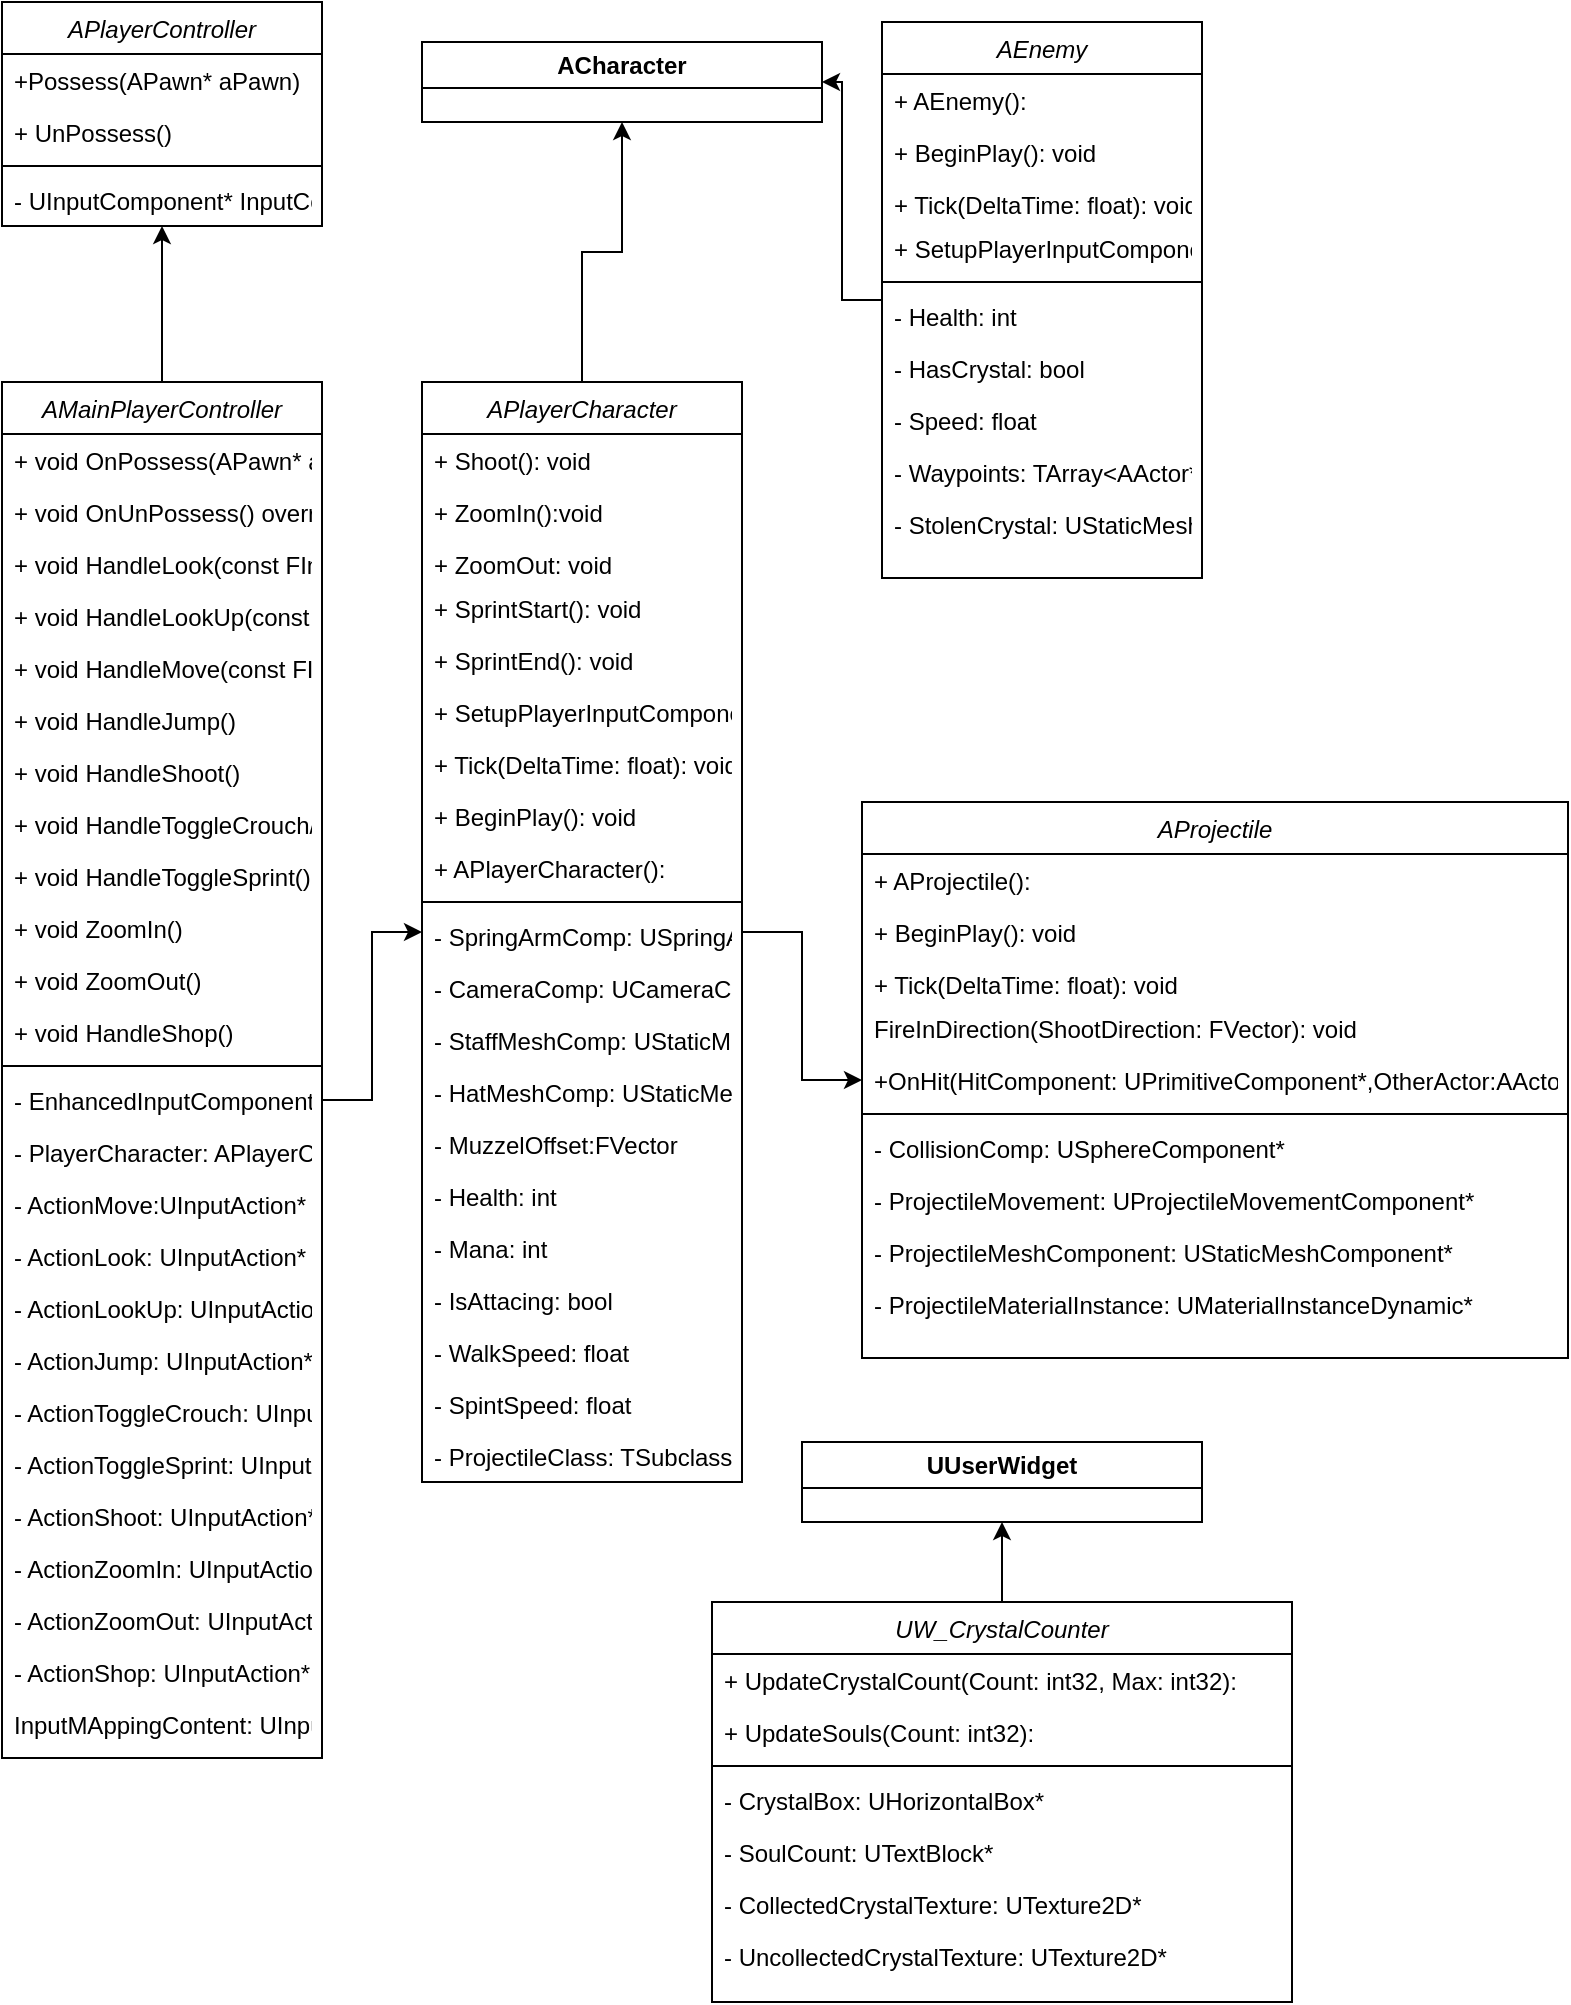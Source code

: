 <mxfile version="24.4.4" type="github">
  <diagram id="C5RBs43oDa-KdzZeNtuy" name="Page-1">
    <mxGraphModel dx="1393" dy="720" grid="1" gridSize="10" guides="1" tooltips="1" connect="1" arrows="1" fold="1" page="1" pageScale="1" pageWidth="827" pageHeight="1169" math="0" shadow="0">
      <root>
        <mxCell id="WIyWlLk6GJQsqaUBKTNV-0" />
        <mxCell id="WIyWlLk6GJQsqaUBKTNV-1" parent="WIyWlLk6GJQsqaUBKTNV-0" />
        <mxCell id="zkfFHV4jXpPFQw0GAbJ--0" value="APlayerController" style="swimlane;fontStyle=2;align=center;verticalAlign=top;childLayout=stackLayout;horizontal=1;startSize=26;horizontalStack=0;resizeParent=1;resizeLast=0;collapsible=1;marginBottom=0;rounded=0;shadow=0;strokeWidth=1;" parent="WIyWlLk6GJQsqaUBKTNV-1" vertex="1">
          <mxGeometry x="20" y="20" width="160" height="112" as="geometry">
            <mxRectangle x="230" y="140" width="160" height="26" as="alternateBounds" />
          </mxGeometry>
        </mxCell>
        <mxCell id="zkfFHV4jXpPFQw0GAbJ--1" value="+Possess(APawn* aPawn)" style="text;align=left;verticalAlign=top;spacingLeft=4;spacingRight=4;overflow=hidden;rotatable=0;points=[[0,0.5],[1,0.5]];portConstraint=eastwest;" parent="zkfFHV4jXpPFQw0GAbJ--0" vertex="1">
          <mxGeometry y="26" width="160" height="26" as="geometry" />
        </mxCell>
        <mxCell id="zkfFHV4jXpPFQw0GAbJ--2" value="+ UnPossess()" style="text;align=left;verticalAlign=top;spacingLeft=4;spacingRight=4;overflow=hidden;rotatable=0;points=[[0,0.5],[1,0.5]];portConstraint=eastwest;rounded=0;shadow=0;html=0;" parent="zkfFHV4jXpPFQw0GAbJ--0" vertex="1">
          <mxGeometry y="52" width="160" height="26" as="geometry" />
        </mxCell>
        <mxCell id="zkfFHV4jXpPFQw0GAbJ--4" value="" style="line;html=1;strokeWidth=1;align=left;verticalAlign=middle;spacingTop=-1;spacingLeft=3;spacingRight=3;rotatable=0;labelPosition=right;points=[];portConstraint=eastwest;" parent="zkfFHV4jXpPFQw0GAbJ--0" vertex="1">
          <mxGeometry y="78" width="160" height="8" as="geometry" />
        </mxCell>
        <mxCell id="zkfFHV4jXpPFQw0GAbJ--5" value="- UInputComponent* InputComponent " style="text;align=left;verticalAlign=top;spacingLeft=4;spacingRight=4;overflow=hidden;rotatable=0;points=[[0,0.5],[1,0.5]];portConstraint=eastwest;" parent="zkfFHV4jXpPFQw0GAbJ--0" vertex="1">
          <mxGeometry y="86" width="160" height="26" as="geometry" />
        </mxCell>
        <mxCell id="YMsLOb5p9ibX5S_Cu8As-6" style="edgeStyle=orthogonalEdgeStyle;rounded=0;orthogonalLoop=1;jettySize=auto;html=1;" parent="WIyWlLk6GJQsqaUBKTNV-1" source="UW8SaOHvHOMyB0H7w1vQ-44" target="zkfFHV4jXpPFQw0GAbJ--0" edge="1">
          <mxGeometry relative="1" as="geometry" />
        </mxCell>
        <mxCell id="UW8SaOHvHOMyB0H7w1vQ-44" value="AMainPlayerController" style="swimlane;fontStyle=2;align=center;verticalAlign=top;childLayout=stackLayout;horizontal=1;startSize=26;horizontalStack=0;resizeParent=1;resizeLast=0;collapsible=1;marginBottom=0;rounded=0;shadow=0;strokeWidth=1;" parent="WIyWlLk6GJQsqaUBKTNV-1" vertex="1">
          <mxGeometry x="20" y="210" width="160" height="688" as="geometry">
            <mxRectangle x="230" y="140" width="160" height="26" as="alternateBounds" />
          </mxGeometry>
        </mxCell>
        <mxCell id="UW8SaOHvHOMyB0H7w1vQ-45" value="+ void OnPossess(APawn* aPawn) override" style="text;align=left;verticalAlign=top;spacingLeft=4;spacingRight=4;overflow=hidden;rotatable=0;points=[[0,0.5],[1,0.5]];portConstraint=eastwest;" parent="UW8SaOHvHOMyB0H7w1vQ-44" vertex="1">
          <mxGeometry y="26" width="160" height="26" as="geometry" />
        </mxCell>
        <mxCell id="UW8SaOHvHOMyB0H7w1vQ-46" value="+ void OnUnPossess() override" style="text;align=left;verticalAlign=top;spacingLeft=4;spacingRight=4;overflow=hidden;rotatable=0;points=[[0,0.5],[1,0.5]];portConstraint=eastwest;rounded=0;shadow=0;html=0;" parent="UW8SaOHvHOMyB0H7w1vQ-44" vertex="1">
          <mxGeometry y="52" width="160" height="26" as="geometry" />
        </mxCell>
        <mxCell id="UW8SaOHvHOMyB0H7w1vQ-48" value="+ void HandleLook(const FInputActionValue&amp;)" style="text;align=left;verticalAlign=top;spacingLeft=4;spacingRight=4;overflow=hidden;rotatable=0;points=[[0,0.5],[1,0.5]];portConstraint=eastwest;" parent="UW8SaOHvHOMyB0H7w1vQ-44" vertex="1">
          <mxGeometry y="78" width="160" height="26" as="geometry" />
        </mxCell>
        <mxCell id="UW8SaOHvHOMyB0H7w1vQ-50" value="+ void HandleLookUp(const FInputActionValue&amp;)" style="text;align=left;verticalAlign=top;spacingLeft=4;spacingRight=4;overflow=hidden;rotatable=0;points=[[0,0.5],[1,0.5]];portConstraint=eastwest;rounded=0;shadow=0;html=0;" parent="UW8SaOHvHOMyB0H7w1vQ-44" vertex="1">
          <mxGeometry y="104" width="160" height="26" as="geometry" />
        </mxCell>
        <mxCell id="UW8SaOHvHOMyB0H7w1vQ-51" value="+ void HandleMove(const FInputActionValue&amp;)" style="text;align=left;verticalAlign=top;spacingLeft=4;spacingRight=4;overflow=hidden;rotatable=0;points=[[0,0.5],[1,0.5]];portConstraint=eastwest;rounded=0;shadow=0;html=0;" parent="UW8SaOHvHOMyB0H7w1vQ-44" vertex="1">
          <mxGeometry y="130" width="160" height="26" as="geometry" />
        </mxCell>
        <mxCell id="UW8SaOHvHOMyB0H7w1vQ-52" value="+ void HandleJump()" style="text;align=left;verticalAlign=top;spacingLeft=4;spacingRight=4;overflow=hidden;rotatable=0;points=[[0,0.5],[1,0.5]];portConstraint=eastwest;rounded=0;shadow=0;html=0;" parent="UW8SaOHvHOMyB0H7w1vQ-44" vertex="1">
          <mxGeometry y="156" width="160" height="26" as="geometry" />
        </mxCell>
        <mxCell id="UW8SaOHvHOMyB0H7w1vQ-53" value="+ void HandleShoot()" style="text;align=left;verticalAlign=top;spacingLeft=4;spacingRight=4;overflow=hidden;rotatable=0;points=[[0,0.5],[1,0.5]];portConstraint=eastwest;rounded=0;shadow=0;html=0;" parent="UW8SaOHvHOMyB0H7w1vQ-44" vertex="1">
          <mxGeometry y="182" width="160" height="26" as="geometry" />
        </mxCell>
        <mxCell id="UW8SaOHvHOMyB0H7w1vQ-54" value="+ void HandleToggleCrouch/(" style="text;align=left;verticalAlign=top;spacingLeft=4;spacingRight=4;overflow=hidden;rotatable=0;points=[[0,0.5],[1,0.5]];portConstraint=eastwest;rounded=0;shadow=0;html=0;" parent="UW8SaOHvHOMyB0H7w1vQ-44" vertex="1">
          <mxGeometry y="208" width="160" height="26" as="geometry" />
        </mxCell>
        <mxCell id="UW8SaOHvHOMyB0H7w1vQ-55" value="+ void HandleToggleSprint()" style="text;align=left;verticalAlign=top;spacingLeft=4;spacingRight=4;overflow=hidden;rotatable=0;points=[[0,0.5],[1,0.5]];portConstraint=eastwest;rounded=0;shadow=0;html=0;" parent="UW8SaOHvHOMyB0H7w1vQ-44" vertex="1">
          <mxGeometry y="234" width="160" height="26" as="geometry" />
        </mxCell>
        <mxCell id="UW8SaOHvHOMyB0H7w1vQ-56" value="+ void ZoomIn()" style="text;align=left;verticalAlign=top;spacingLeft=4;spacingRight=4;overflow=hidden;rotatable=0;points=[[0,0.5],[1,0.5]];portConstraint=eastwest;rounded=0;shadow=0;html=0;" parent="UW8SaOHvHOMyB0H7w1vQ-44" vertex="1">
          <mxGeometry y="260" width="160" height="26" as="geometry" />
        </mxCell>
        <mxCell id="UW8SaOHvHOMyB0H7w1vQ-57" value="+ void ZoomOut()" style="text;align=left;verticalAlign=top;spacingLeft=4;spacingRight=4;overflow=hidden;rotatable=0;points=[[0,0.5],[1,0.5]];portConstraint=eastwest;rounded=0;shadow=0;html=0;" parent="UW8SaOHvHOMyB0H7w1vQ-44" vertex="1">
          <mxGeometry y="286" width="160" height="26" as="geometry" />
        </mxCell>
        <mxCell id="UW8SaOHvHOMyB0H7w1vQ-58" value="+ void HandleShop()" style="text;align=left;verticalAlign=top;spacingLeft=4;spacingRight=4;overflow=hidden;rotatable=0;points=[[0,0.5],[1,0.5]];portConstraint=eastwest;rounded=0;shadow=0;html=0;" parent="UW8SaOHvHOMyB0H7w1vQ-44" vertex="1">
          <mxGeometry y="312" width="160" height="26" as="geometry" />
        </mxCell>
        <mxCell id="UW8SaOHvHOMyB0H7w1vQ-47" value="" style="line;html=1;strokeWidth=1;align=left;verticalAlign=middle;spacingTop=-1;spacingLeft=3;spacingRight=3;rotatable=0;labelPosition=right;points=[];portConstraint=eastwest;" parent="UW8SaOHvHOMyB0H7w1vQ-44" vertex="1">
          <mxGeometry y="338" width="160" height="8" as="geometry" />
        </mxCell>
        <mxCell id="UW8SaOHvHOMyB0H7w1vQ-59" value="- EnhancedInputComponent: UEnhancedInputComponent*" style="text;align=left;verticalAlign=top;spacingLeft=4;spacingRight=4;overflow=hidden;rotatable=0;points=[[0,0.5],[1,0.5]];portConstraint=eastwest;rounded=0;shadow=0;html=0;" parent="UW8SaOHvHOMyB0H7w1vQ-44" vertex="1">
          <mxGeometry y="346" width="160" height="26" as="geometry" />
        </mxCell>
        <mxCell id="UW8SaOHvHOMyB0H7w1vQ-60" value="- PlayerCharacter: APlayerCharacter*" style="text;align=left;verticalAlign=top;spacingLeft=4;spacingRight=4;overflow=hidden;rotatable=0;points=[[0,0.5],[1,0.5]];portConstraint=eastwest;rounded=0;shadow=0;html=0;" parent="UW8SaOHvHOMyB0H7w1vQ-44" vertex="1">
          <mxGeometry y="372" width="160" height="26" as="geometry" />
        </mxCell>
        <mxCell id="UW8SaOHvHOMyB0H7w1vQ-61" value="- ActionMove:UInputAction*" style="text;align=left;verticalAlign=top;spacingLeft=4;spacingRight=4;overflow=hidden;rotatable=0;points=[[0,0.5],[1,0.5]];portConstraint=eastwest;rounded=0;shadow=0;html=0;" parent="UW8SaOHvHOMyB0H7w1vQ-44" vertex="1">
          <mxGeometry y="398" width="160" height="26" as="geometry" />
        </mxCell>
        <mxCell id="UW8SaOHvHOMyB0H7w1vQ-62" value="- ActionLook: UInputAction*" style="text;align=left;verticalAlign=top;spacingLeft=4;spacingRight=4;overflow=hidden;rotatable=0;points=[[0,0.5],[1,0.5]];portConstraint=eastwest;rounded=0;shadow=0;html=0;" parent="UW8SaOHvHOMyB0H7w1vQ-44" vertex="1">
          <mxGeometry y="424" width="160" height="26" as="geometry" />
        </mxCell>
        <mxCell id="UW8SaOHvHOMyB0H7w1vQ-63" value="- ActionLookUp: UInputAction*" style="text;align=left;verticalAlign=top;spacingLeft=4;spacingRight=4;overflow=hidden;rotatable=0;points=[[0,0.5],[1,0.5]];portConstraint=eastwest;rounded=0;shadow=0;html=0;" parent="UW8SaOHvHOMyB0H7w1vQ-44" vertex="1">
          <mxGeometry y="450" width="160" height="26" as="geometry" />
        </mxCell>
        <mxCell id="UW8SaOHvHOMyB0H7w1vQ-64" value="- ActionJump: UInputAction*" style="text;align=left;verticalAlign=top;spacingLeft=4;spacingRight=4;overflow=hidden;rotatable=0;points=[[0,0.5],[1,0.5]];portConstraint=eastwest;rounded=0;shadow=0;html=0;" parent="UW8SaOHvHOMyB0H7w1vQ-44" vertex="1">
          <mxGeometry y="476" width="160" height="26" as="geometry" />
        </mxCell>
        <mxCell id="UW8SaOHvHOMyB0H7w1vQ-65" value="- ActionToggleCrouch: UInputAction*" style="text;align=left;verticalAlign=top;spacingLeft=4;spacingRight=4;overflow=hidden;rotatable=0;points=[[0,0.5],[1,0.5]];portConstraint=eastwest;rounded=0;shadow=0;html=0;" parent="UW8SaOHvHOMyB0H7w1vQ-44" vertex="1">
          <mxGeometry y="502" width="160" height="26" as="geometry" />
        </mxCell>
        <mxCell id="UW8SaOHvHOMyB0H7w1vQ-66" value="- ActionToggleSprint: UInputAction*" style="text;align=left;verticalAlign=top;spacingLeft=4;spacingRight=4;overflow=hidden;rotatable=0;points=[[0,0.5],[1,0.5]];portConstraint=eastwest;rounded=0;shadow=0;html=0;" parent="UW8SaOHvHOMyB0H7w1vQ-44" vertex="1">
          <mxGeometry y="528" width="160" height="26" as="geometry" />
        </mxCell>
        <mxCell id="UW8SaOHvHOMyB0H7w1vQ-67" value="- ActionShoot: UInputAction*" style="text;align=left;verticalAlign=top;spacingLeft=4;spacingRight=4;overflow=hidden;rotatable=0;points=[[0,0.5],[1,0.5]];portConstraint=eastwest;rounded=0;shadow=0;html=0;" parent="UW8SaOHvHOMyB0H7w1vQ-44" vertex="1">
          <mxGeometry y="554" width="160" height="26" as="geometry" />
        </mxCell>
        <mxCell id="UW8SaOHvHOMyB0H7w1vQ-68" value="- ActionZoomIn: UInputAction*" style="text;align=left;verticalAlign=top;spacingLeft=4;spacingRight=4;overflow=hidden;rotatable=0;points=[[0,0.5],[1,0.5]];portConstraint=eastwest;rounded=0;shadow=0;html=0;" parent="UW8SaOHvHOMyB0H7w1vQ-44" vertex="1">
          <mxGeometry y="580" width="160" height="26" as="geometry" />
        </mxCell>
        <mxCell id="UW8SaOHvHOMyB0H7w1vQ-69" value="- ActionZoomOut: UInputAction*" style="text;align=left;verticalAlign=top;spacingLeft=4;spacingRight=4;overflow=hidden;rotatable=0;points=[[0,0.5],[1,0.5]];portConstraint=eastwest;rounded=0;shadow=0;html=0;" parent="UW8SaOHvHOMyB0H7w1vQ-44" vertex="1">
          <mxGeometry y="606" width="160" height="26" as="geometry" />
        </mxCell>
        <mxCell id="MOsLWzoUDGvoJsrRw9AN-0" value="- ActionShop: UInputAction*" style="text;align=left;verticalAlign=top;spacingLeft=4;spacingRight=4;overflow=hidden;rotatable=0;points=[[0,0.5],[1,0.5]];portConstraint=eastwest;rounded=0;shadow=0;html=0;" parent="UW8SaOHvHOMyB0H7w1vQ-44" vertex="1">
          <mxGeometry y="632" width="160" height="26" as="geometry" />
        </mxCell>
        <mxCell id="MOsLWzoUDGvoJsrRw9AN-1" value="InputMAppingContent: UInputMappingCnotext*" style="text;align=left;verticalAlign=top;spacingLeft=4;spacingRight=4;overflow=hidden;rotatable=0;points=[[0,0.5],[1,0.5]];portConstraint=eastwest;rounded=0;shadow=0;html=0;" parent="UW8SaOHvHOMyB0H7w1vQ-44" vertex="1">
          <mxGeometry y="658" width="160" height="26" as="geometry" />
        </mxCell>
        <mxCell id="YMsLOb5p9ibX5S_Cu8As-2" style="edgeStyle=orthogonalEdgeStyle;rounded=0;orthogonalLoop=1;jettySize=auto;html=1;entryX=0.5;entryY=1;entryDx=0;entryDy=0;" parent="WIyWlLk6GJQsqaUBKTNV-1" source="MOsLWzoUDGvoJsrRw9AN-5" target="MOsLWzoUDGvoJsrRw9AN-68" edge="1">
          <mxGeometry relative="1" as="geometry" />
        </mxCell>
        <mxCell id="YMsLOb5p9ibX5S_Cu8As-4" style="edgeStyle=orthogonalEdgeStyle;rounded=0;orthogonalLoop=1;jettySize=auto;html=1;" parent="WIyWlLk6GJQsqaUBKTNV-1" source="MOsLWzoUDGvoJsrRw9AN-5" target="MOsLWzoUDGvoJsrRw9AN-32" edge="1">
          <mxGeometry relative="1" as="geometry" />
        </mxCell>
        <mxCell id="MOsLWzoUDGvoJsrRw9AN-5" value="APlayerCharacter" style="swimlane;fontStyle=2;align=center;verticalAlign=top;childLayout=stackLayout;horizontal=1;startSize=26;horizontalStack=0;resizeParent=1;resizeLast=0;collapsible=1;marginBottom=0;rounded=0;shadow=0;strokeWidth=1;" parent="WIyWlLk6GJQsqaUBKTNV-1" vertex="1">
          <mxGeometry x="230" y="210" width="160" height="550" as="geometry">
            <mxRectangle x="480" y="322" width="160" height="26" as="alternateBounds" />
          </mxGeometry>
        </mxCell>
        <mxCell id="MOsLWzoUDGvoJsrRw9AN-6" value="+ Shoot(): void" style="text;align=left;verticalAlign=top;spacingLeft=4;spacingRight=4;overflow=hidden;rotatable=0;points=[[0,0.5],[1,0.5]];portConstraint=eastwest;" parent="MOsLWzoUDGvoJsrRw9AN-5" vertex="1">
          <mxGeometry y="26" width="160" height="26" as="geometry" />
        </mxCell>
        <mxCell id="MOsLWzoUDGvoJsrRw9AN-7" value="+ ZoomIn():void" style="text;align=left;verticalAlign=top;spacingLeft=4;spacingRight=4;overflow=hidden;rotatable=0;points=[[0,0.5],[1,0.5]];portConstraint=eastwest;rounded=0;shadow=0;html=0;" parent="MOsLWzoUDGvoJsrRw9AN-5" vertex="1">
          <mxGeometry y="52" width="160" height="26" as="geometry" />
        </mxCell>
        <mxCell id="MOsLWzoUDGvoJsrRw9AN-8" value="+ ZoomOut: void" style="text;align=left;verticalAlign=top;spacingLeft=4;spacingRight=4;overflow=hidden;rotatable=0;points=[[0,0.5],[1,0.5]];portConstraint=eastwest;" parent="MOsLWzoUDGvoJsrRw9AN-5" vertex="1">
          <mxGeometry y="78" width="160" height="22" as="geometry" />
        </mxCell>
        <mxCell id="MOsLWzoUDGvoJsrRw9AN-9" value="+ SprintStart(): void" style="text;align=left;verticalAlign=top;spacingLeft=4;spacingRight=4;overflow=hidden;rotatable=0;points=[[0,0.5],[1,0.5]];portConstraint=eastwest;rounded=0;shadow=0;html=0;" parent="MOsLWzoUDGvoJsrRw9AN-5" vertex="1">
          <mxGeometry y="100" width="160" height="26" as="geometry" />
        </mxCell>
        <mxCell id="MOsLWzoUDGvoJsrRw9AN-10" value="+ SprintEnd(): void" style="text;align=left;verticalAlign=top;spacingLeft=4;spacingRight=4;overflow=hidden;rotatable=0;points=[[0,0.5],[1,0.5]];portConstraint=eastwest;rounded=0;shadow=0;html=0;" parent="MOsLWzoUDGvoJsrRw9AN-5" vertex="1">
          <mxGeometry y="126" width="160" height="26" as="geometry" />
        </mxCell>
        <mxCell id="MOsLWzoUDGvoJsrRw9AN-11" value="+ SetupPlayerInputComponent)PlayerInputComponent: UInputComponent*): void" style="text;align=left;verticalAlign=top;spacingLeft=4;spacingRight=4;overflow=hidden;rotatable=0;points=[[0,0.5],[1,0.5]];portConstraint=eastwest;rounded=0;shadow=0;html=0;" parent="MOsLWzoUDGvoJsrRw9AN-5" vertex="1">
          <mxGeometry y="152" width="160" height="26" as="geometry" />
        </mxCell>
        <mxCell id="MOsLWzoUDGvoJsrRw9AN-12" value="+ Tick(DeltaTime: float): void" style="text;align=left;verticalAlign=top;spacingLeft=4;spacingRight=4;overflow=hidden;rotatable=0;points=[[0,0.5],[1,0.5]];portConstraint=eastwest;rounded=0;shadow=0;html=0;" parent="MOsLWzoUDGvoJsrRw9AN-5" vertex="1">
          <mxGeometry y="178" width="160" height="26" as="geometry" />
        </mxCell>
        <mxCell id="MOsLWzoUDGvoJsrRw9AN-13" value="+ BeginPlay(): void" style="text;align=left;verticalAlign=top;spacingLeft=4;spacingRight=4;overflow=hidden;rotatable=0;points=[[0,0.5],[1,0.5]];portConstraint=eastwest;rounded=0;shadow=0;html=0;" parent="MOsLWzoUDGvoJsrRw9AN-5" vertex="1">
          <mxGeometry y="204" width="160" height="26" as="geometry" />
        </mxCell>
        <mxCell id="MOsLWzoUDGvoJsrRw9AN-14" value="+ APlayerCharacter():" style="text;align=left;verticalAlign=top;spacingLeft=4;spacingRight=4;overflow=hidden;rotatable=0;points=[[0,0.5],[1,0.5]];portConstraint=eastwest;rounded=0;shadow=0;html=0;" parent="MOsLWzoUDGvoJsrRw9AN-5" vertex="1">
          <mxGeometry y="230" width="160" height="26" as="geometry" />
        </mxCell>
        <mxCell id="MOsLWzoUDGvoJsrRw9AN-18" value="" style="line;html=1;strokeWidth=1;align=left;verticalAlign=middle;spacingTop=-1;spacingLeft=3;spacingRight=3;rotatable=0;labelPosition=right;points=[];portConstraint=eastwest;" parent="MOsLWzoUDGvoJsrRw9AN-5" vertex="1">
          <mxGeometry y="256" width="160" height="8" as="geometry" />
        </mxCell>
        <mxCell id="MOsLWzoUDGvoJsrRw9AN-19" value="- SpringArmComp: USpringArmComponent*" style="text;align=left;verticalAlign=top;spacingLeft=4;spacingRight=4;overflow=hidden;rotatable=0;points=[[0,0.5],[1,0.5]];portConstraint=eastwest;rounded=0;shadow=0;html=0;" parent="MOsLWzoUDGvoJsrRw9AN-5" vertex="1">
          <mxGeometry y="264" width="160" height="26" as="geometry" />
        </mxCell>
        <mxCell id="MOsLWzoUDGvoJsrRw9AN-20" value="- CameraComp: UCameraComponent*" style="text;align=left;verticalAlign=top;spacingLeft=4;spacingRight=4;overflow=hidden;rotatable=0;points=[[0,0.5],[1,0.5]];portConstraint=eastwest;rounded=0;shadow=0;html=0;" parent="MOsLWzoUDGvoJsrRw9AN-5" vertex="1">
          <mxGeometry y="290" width="160" height="26" as="geometry" />
        </mxCell>
        <mxCell id="MOsLWzoUDGvoJsrRw9AN-21" value="- StaffMeshComp: UStaticMeshComponent*" style="text;align=left;verticalAlign=top;spacingLeft=4;spacingRight=4;overflow=hidden;rotatable=0;points=[[0,0.5],[1,0.5]];portConstraint=eastwest;rounded=0;shadow=0;html=0;" parent="MOsLWzoUDGvoJsrRw9AN-5" vertex="1">
          <mxGeometry y="316" width="160" height="26" as="geometry" />
        </mxCell>
        <mxCell id="MOsLWzoUDGvoJsrRw9AN-22" value="- HatMeshComp: UStaticMeshComponent*" style="text;align=left;verticalAlign=top;spacingLeft=4;spacingRight=4;overflow=hidden;rotatable=0;points=[[0,0.5],[1,0.5]];portConstraint=eastwest;rounded=0;shadow=0;html=0;" parent="MOsLWzoUDGvoJsrRw9AN-5" vertex="1">
          <mxGeometry y="342" width="160" height="26" as="geometry" />
        </mxCell>
        <mxCell id="MOsLWzoUDGvoJsrRw9AN-23" value="- MuzzelOffset:FVector" style="text;align=left;verticalAlign=top;spacingLeft=4;spacingRight=4;overflow=hidden;rotatable=0;points=[[0,0.5],[1,0.5]];portConstraint=eastwest;rounded=0;shadow=0;html=0;" parent="MOsLWzoUDGvoJsrRw9AN-5" vertex="1">
          <mxGeometry y="368" width="160" height="26" as="geometry" />
        </mxCell>
        <mxCell id="MOsLWzoUDGvoJsrRw9AN-24" value="- Health: int" style="text;align=left;verticalAlign=top;spacingLeft=4;spacingRight=4;overflow=hidden;rotatable=0;points=[[0,0.5],[1,0.5]];portConstraint=eastwest;rounded=0;shadow=0;html=0;" parent="MOsLWzoUDGvoJsrRw9AN-5" vertex="1">
          <mxGeometry y="394" width="160" height="26" as="geometry" />
        </mxCell>
        <mxCell id="MOsLWzoUDGvoJsrRw9AN-25" value="- Mana: int" style="text;align=left;verticalAlign=top;spacingLeft=4;spacingRight=4;overflow=hidden;rotatable=0;points=[[0,0.5],[1,0.5]];portConstraint=eastwest;rounded=0;shadow=0;html=0;" parent="MOsLWzoUDGvoJsrRw9AN-5" vertex="1">
          <mxGeometry y="420" width="160" height="26" as="geometry" />
        </mxCell>
        <mxCell id="MOsLWzoUDGvoJsrRw9AN-26" value="- IsAttacing: bool" style="text;align=left;verticalAlign=top;spacingLeft=4;spacingRight=4;overflow=hidden;rotatable=0;points=[[0,0.5],[1,0.5]];portConstraint=eastwest;rounded=0;shadow=0;html=0;" parent="MOsLWzoUDGvoJsrRw9AN-5" vertex="1">
          <mxGeometry y="446" width="160" height="26" as="geometry" />
        </mxCell>
        <mxCell id="MOsLWzoUDGvoJsrRw9AN-27" value="- WalkSpeed: float" style="text;align=left;verticalAlign=top;spacingLeft=4;spacingRight=4;overflow=hidden;rotatable=0;points=[[0,0.5],[1,0.5]];portConstraint=eastwest;rounded=0;shadow=0;html=0;" parent="MOsLWzoUDGvoJsrRw9AN-5" vertex="1">
          <mxGeometry y="472" width="160" height="26" as="geometry" />
        </mxCell>
        <mxCell id="MOsLWzoUDGvoJsrRw9AN-28" value="- SpintSpeed: float" style="text;align=left;verticalAlign=top;spacingLeft=4;spacingRight=4;overflow=hidden;rotatable=0;points=[[0,0.5],[1,0.5]];portConstraint=eastwest;rounded=0;shadow=0;html=0;" parent="MOsLWzoUDGvoJsrRw9AN-5" vertex="1">
          <mxGeometry y="498" width="160" height="26" as="geometry" />
        </mxCell>
        <mxCell id="MOsLWzoUDGvoJsrRw9AN-29" value="- ProjectileClass: TSubclassOf&lt;AProjectile&gt;" style="text;align=left;verticalAlign=top;spacingLeft=4;spacingRight=4;overflow=hidden;rotatable=0;points=[[0,0.5],[1,0.5]];portConstraint=eastwest;rounded=0;shadow=0;html=0;" parent="MOsLWzoUDGvoJsrRw9AN-5" vertex="1">
          <mxGeometry y="524" width="160" height="26" as="geometry" />
        </mxCell>
        <mxCell id="MOsLWzoUDGvoJsrRw9AN-32" value="AProjectile" style="swimlane;fontStyle=2;align=center;verticalAlign=top;childLayout=stackLayout;horizontal=1;startSize=26;horizontalStack=0;resizeParent=1;resizeLast=0;collapsible=1;marginBottom=0;rounded=0;shadow=0;strokeWidth=1;" parent="WIyWlLk6GJQsqaUBKTNV-1" vertex="1">
          <mxGeometry x="450" y="420" width="353" height="278" as="geometry">
            <mxRectangle x="480" y="322" width="160" height="26" as="alternateBounds" />
          </mxGeometry>
        </mxCell>
        <mxCell id="MOsLWzoUDGvoJsrRw9AN-33" value="+ AProjectile():" style="text;align=left;verticalAlign=top;spacingLeft=4;spacingRight=4;overflow=hidden;rotatable=0;points=[[0,0.5],[1,0.5]];portConstraint=eastwest;" parent="MOsLWzoUDGvoJsrRw9AN-32" vertex="1">
          <mxGeometry y="26" width="353" height="26" as="geometry" />
        </mxCell>
        <mxCell id="MOsLWzoUDGvoJsrRw9AN-34" value="+ BeginPlay(): void" style="text;align=left;verticalAlign=top;spacingLeft=4;spacingRight=4;overflow=hidden;rotatable=0;points=[[0,0.5],[1,0.5]];portConstraint=eastwest;rounded=0;shadow=0;html=0;" parent="MOsLWzoUDGvoJsrRw9AN-32" vertex="1">
          <mxGeometry y="52" width="353" height="26" as="geometry" />
        </mxCell>
        <mxCell id="MOsLWzoUDGvoJsrRw9AN-35" value="+ Tick(DeltaTime: float): void" style="text;align=left;verticalAlign=top;spacingLeft=4;spacingRight=4;overflow=hidden;rotatable=0;points=[[0,0.5],[1,0.5]];portConstraint=eastwest;" parent="MOsLWzoUDGvoJsrRw9AN-32" vertex="1">
          <mxGeometry y="78" width="353" height="22" as="geometry" />
        </mxCell>
        <mxCell id="MOsLWzoUDGvoJsrRw9AN-36" value="FireInDirection(ShootDirection: FVector): void" style="text;align=left;verticalAlign=top;spacingLeft=4;spacingRight=4;overflow=hidden;rotatable=0;points=[[0,0.5],[1,0.5]];portConstraint=eastwest;rounded=0;shadow=0;html=0;" parent="MOsLWzoUDGvoJsrRw9AN-32" vertex="1">
          <mxGeometry y="100" width="353" height="26" as="geometry" />
        </mxCell>
        <mxCell id="MOsLWzoUDGvoJsrRw9AN-37" value="+OnHit(HitComponent: UPrimitiveComponent*,OtherActor:AActor*, OtherComponent: UPrimitiveComponent*, NormalImpulse: FVector, Hit: const FHitResult&amp;): void" style="text;align=left;verticalAlign=top;spacingLeft=4;spacingRight=4;overflow=hidden;rotatable=0;points=[[0,0.5],[1,0.5]];portConstraint=eastwest;rounded=0;shadow=0;html=0;" parent="MOsLWzoUDGvoJsrRw9AN-32" vertex="1">
          <mxGeometry y="126" width="353" height="26" as="geometry" />
        </mxCell>
        <mxCell id="MOsLWzoUDGvoJsrRw9AN-42" value="" style="line;html=1;strokeWidth=1;align=left;verticalAlign=middle;spacingTop=-1;spacingLeft=3;spacingRight=3;rotatable=0;labelPosition=right;points=[];portConstraint=eastwest;" parent="MOsLWzoUDGvoJsrRw9AN-32" vertex="1">
          <mxGeometry y="152" width="353" height="8" as="geometry" />
        </mxCell>
        <mxCell id="MOsLWzoUDGvoJsrRw9AN-43" value="- CollisionComp: USphereComponent*" style="text;align=left;verticalAlign=top;spacingLeft=4;spacingRight=4;overflow=hidden;rotatable=0;points=[[0,0.5],[1,0.5]];portConstraint=eastwest;rounded=0;shadow=0;html=0;" parent="MOsLWzoUDGvoJsrRw9AN-32" vertex="1">
          <mxGeometry y="160" width="353" height="26" as="geometry" />
        </mxCell>
        <mxCell id="MOsLWzoUDGvoJsrRw9AN-44" value="- ProjectileMovement: UProjectileMovementComponent*" style="text;align=left;verticalAlign=top;spacingLeft=4;spacingRight=4;overflow=hidden;rotatable=0;points=[[0,0.5],[1,0.5]];portConstraint=eastwest;rounded=0;shadow=0;html=0;" parent="MOsLWzoUDGvoJsrRw9AN-32" vertex="1">
          <mxGeometry y="186" width="353" height="26" as="geometry" />
        </mxCell>
        <mxCell id="MOsLWzoUDGvoJsrRw9AN-45" value="- ProjectileMeshComponent: UStaticMeshComponent*" style="text;align=left;verticalAlign=top;spacingLeft=4;spacingRight=4;overflow=hidden;rotatable=0;points=[[0,0.5],[1,0.5]];portConstraint=eastwest;rounded=0;shadow=0;html=0;" parent="MOsLWzoUDGvoJsrRw9AN-32" vertex="1">
          <mxGeometry y="212" width="353" height="26" as="geometry" />
        </mxCell>
        <mxCell id="MOsLWzoUDGvoJsrRw9AN-46" value="- ProjectileMaterialInstance: UMaterialInstanceDynamic*" style="text;align=left;verticalAlign=top;spacingLeft=4;spacingRight=4;overflow=hidden;rotatable=0;points=[[0,0.5],[1,0.5]];portConstraint=eastwest;rounded=0;shadow=0;html=0;" parent="MOsLWzoUDGvoJsrRw9AN-32" vertex="1">
          <mxGeometry y="238" width="353" height="26" as="geometry" />
        </mxCell>
        <mxCell id="YMsLOb5p9ibX5S_Cu8As-1" style="edgeStyle=orthogonalEdgeStyle;rounded=0;orthogonalLoop=1;jettySize=auto;html=1;entryX=1;entryY=0.5;entryDx=0;entryDy=0;" parent="WIyWlLk6GJQsqaUBKTNV-1" source="MOsLWzoUDGvoJsrRw9AN-54" target="MOsLWzoUDGvoJsrRw9AN-68" edge="1">
          <mxGeometry relative="1" as="geometry" />
        </mxCell>
        <mxCell id="MOsLWzoUDGvoJsrRw9AN-54" value="AEnemy" style="swimlane;fontStyle=2;align=center;verticalAlign=top;childLayout=stackLayout;horizontal=1;startSize=26;horizontalStack=0;resizeParent=1;resizeLast=0;collapsible=1;marginBottom=0;rounded=0;shadow=0;strokeWidth=1;" parent="WIyWlLk6GJQsqaUBKTNV-1" vertex="1">
          <mxGeometry x="460" y="30" width="160" height="278" as="geometry">
            <mxRectangle x="480" y="322" width="160" height="26" as="alternateBounds" />
          </mxGeometry>
        </mxCell>
        <mxCell id="MOsLWzoUDGvoJsrRw9AN-55" value="+ AEnemy():" style="text;align=left;verticalAlign=top;spacingLeft=4;spacingRight=4;overflow=hidden;rotatable=0;points=[[0,0.5],[1,0.5]];portConstraint=eastwest;" parent="MOsLWzoUDGvoJsrRw9AN-54" vertex="1">
          <mxGeometry y="26" width="160" height="26" as="geometry" />
        </mxCell>
        <mxCell id="MOsLWzoUDGvoJsrRw9AN-56" value="+ BeginPlay(): void" style="text;align=left;verticalAlign=top;spacingLeft=4;spacingRight=4;overflow=hidden;rotatable=0;points=[[0,0.5],[1,0.5]];portConstraint=eastwest;rounded=0;shadow=0;html=0;" parent="MOsLWzoUDGvoJsrRw9AN-54" vertex="1">
          <mxGeometry y="52" width="160" height="26" as="geometry" />
        </mxCell>
        <mxCell id="MOsLWzoUDGvoJsrRw9AN-57" value="+ Tick(DeltaTime: float): void" style="text;align=left;verticalAlign=top;spacingLeft=4;spacingRight=4;overflow=hidden;rotatable=0;points=[[0,0.5],[1,0.5]];portConstraint=eastwest;" parent="MOsLWzoUDGvoJsrRw9AN-54" vertex="1">
          <mxGeometry y="78" width="160" height="22" as="geometry" />
        </mxCell>
        <mxCell id="MOsLWzoUDGvoJsrRw9AN-58" value="+ SetupPlayerInputComponent(PlayerInputComponent: UInputcomponent*): void" style="text;align=left;verticalAlign=top;spacingLeft=4;spacingRight=4;overflow=hidden;rotatable=0;points=[[0,0.5],[1,0.5]];portConstraint=eastwest;rounded=0;shadow=0;html=0;" parent="MOsLWzoUDGvoJsrRw9AN-54" vertex="1">
          <mxGeometry y="100" width="160" height="26" as="geometry" />
        </mxCell>
        <mxCell id="MOsLWzoUDGvoJsrRw9AN-60" value="" style="line;html=1;strokeWidth=1;align=left;verticalAlign=middle;spacingTop=-1;spacingLeft=3;spacingRight=3;rotatable=0;labelPosition=right;points=[];portConstraint=eastwest;" parent="MOsLWzoUDGvoJsrRw9AN-54" vertex="1">
          <mxGeometry y="126" width="160" height="8" as="geometry" />
        </mxCell>
        <mxCell id="MOsLWzoUDGvoJsrRw9AN-61" value="- Health: int" style="text;align=left;verticalAlign=top;spacingLeft=4;spacingRight=4;overflow=hidden;rotatable=0;points=[[0,0.5],[1,0.5]];portConstraint=eastwest;rounded=0;shadow=0;html=0;" parent="MOsLWzoUDGvoJsrRw9AN-54" vertex="1">
          <mxGeometry y="134" width="160" height="26" as="geometry" />
        </mxCell>
        <mxCell id="MOsLWzoUDGvoJsrRw9AN-62" value="- HasCrystal: bool" style="text;align=left;verticalAlign=top;spacingLeft=4;spacingRight=4;overflow=hidden;rotatable=0;points=[[0,0.5],[1,0.5]];portConstraint=eastwest;rounded=0;shadow=0;html=0;" parent="MOsLWzoUDGvoJsrRw9AN-54" vertex="1">
          <mxGeometry y="160" width="160" height="26" as="geometry" />
        </mxCell>
        <mxCell id="MOsLWzoUDGvoJsrRw9AN-63" value="- Speed: float" style="text;align=left;verticalAlign=top;spacingLeft=4;spacingRight=4;overflow=hidden;rotatable=0;points=[[0,0.5],[1,0.5]];portConstraint=eastwest;rounded=0;shadow=0;html=0;" parent="MOsLWzoUDGvoJsrRw9AN-54" vertex="1">
          <mxGeometry y="186" width="160" height="26" as="geometry" />
        </mxCell>
        <mxCell id="MOsLWzoUDGvoJsrRw9AN-64" value="- Waypoints: TArray&lt;AActor*&gt;" style="text;align=left;verticalAlign=top;spacingLeft=4;spacingRight=4;overflow=hidden;rotatable=0;points=[[0,0.5],[1,0.5]];portConstraint=eastwest;rounded=0;shadow=0;html=0;" parent="MOsLWzoUDGvoJsrRw9AN-54" vertex="1">
          <mxGeometry y="212" width="160" height="26" as="geometry" />
        </mxCell>
        <mxCell id="MOsLWzoUDGvoJsrRw9AN-65" value="- StolenCrystal: UStaticMeshComponent*" style="text;align=left;verticalAlign=top;spacingLeft=4;spacingRight=4;overflow=hidden;rotatable=0;points=[[0,0.5],[1,0.5]];portConstraint=eastwest;rounded=0;shadow=0;html=0;" parent="MOsLWzoUDGvoJsrRw9AN-54" vertex="1">
          <mxGeometry y="238" width="160" height="26" as="geometry" />
        </mxCell>
        <mxCell id="MOsLWzoUDGvoJsrRw9AN-68" value="ACharacter" style="swimlane;whiteSpace=wrap;html=1;" parent="WIyWlLk6GJQsqaUBKTNV-1" vertex="1">
          <mxGeometry x="230" y="40" width="200" height="40" as="geometry" />
        </mxCell>
        <mxCell id="UQUM0aOSTuyEnLwYsqF--0" value="UUserWidget" style="swimlane;whiteSpace=wrap;html=1;" parent="WIyWlLk6GJQsqaUBKTNV-1" vertex="1">
          <mxGeometry x="420" y="740" width="200" height="40" as="geometry" />
        </mxCell>
        <mxCell id="YMsLOb5p9ibX5S_Cu8As-3" style="edgeStyle=orthogonalEdgeStyle;rounded=0;orthogonalLoop=1;jettySize=auto;html=1;entryX=0.5;entryY=1;entryDx=0;entryDy=0;" parent="WIyWlLk6GJQsqaUBKTNV-1" source="UQUM0aOSTuyEnLwYsqF--1" target="UQUM0aOSTuyEnLwYsqF--0" edge="1">
          <mxGeometry relative="1" as="geometry">
            <mxPoint x="1360" y="120" as="targetPoint" />
          </mxGeometry>
        </mxCell>
        <mxCell id="UQUM0aOSTuyEnLwYsqF--1" value="UW_CrystalCounter" style="swimlane;fontStyle=2;align=center;verticalAlign=top;childLayout=stackLayout;horizontal=1;startSize=26;horizontalStack=0;resizeParent=1;resizeLast=0;collapsible=1;marginBottom=0;rounded=0;shadow=0;strokeWidth=1;" parent="WIyWlLk6GJQsqaUBKTNV-1" vertex="1">
          <mxGeometry x="375" y="820" width="290" height="200" as="geometry">
            <mxRectangle x="480" y="322" width="160" height="26" as="alternateBounds" />
          </mxGeometry>
        </mxCell>
        <mxCell id="UQUM0aOSTuyEnLwYsqF--2" value="+ UpdateCrystalCount(Count: int32, Max: int32):" style="text;align=left;verticalAlign=top;spacingLeft=4;spacingRight=4;overflow=hidden;rotatable=0;points=[[0,0.5],[1,0.5]];portConstraint=eastwest;" parent="UQUM0aOSTuyEnLwYsqF--1" vertex="1">
          <mxGeometry y="26" width="290" height="26" as="geometry" />
        </mxCell>
        <mxCell id="UQUM0aOSTuyEnLwYsqF--14" value="+ UpdateSouls(Count: int32):" style="text;align=left;verticalAlign=top;spacingLeft=4;spacingRight=4;overflow=hidden;rotatable=0;points=[[0,0.5],[1,0.5]];portConstraint=eastwest;" parent="UQUM0aOSTuyEnLwYsqF--1" vertex="1">
          <mxGeometry y="52" width="290" height="26" as="geometry" />
        </mxCell>
        <mxCell id="UQUM0aOSTuyEnLwYsqF--6" value="" style="line;html=1;strokeWidth=1;align=left;verticalAlign=middle;spacingTop=-1;spacingLeft=3;spacingRight=3;rotatable=0;labelPosition=right;points=[];portConstraint=eastwest;" parent="UQUM0aOSTuyEnLwYsqF--1" vertex="1">
          <mxGeometry y="78" width="290" height="8" as="geometry" />
        </mxCell>
        <mxCell id="UQUM0aOSTuyEnLwYsqF--7" value="- CrystalBox: UHorizontalBox*" style="text;align=left;verticalAlign=top;spacingLeft=4;spacingRight=4;overflow=hidden;rotatable=0;points=[[0,0.5],[1,0.5]];portConstraint=eastwest;rounded=0;shadow=0;html=0;" parent="UQUM0aOSTuyEnLwYsqF--1" vertex="1">
          <mxGeometry y="86" width="290" height="26" as="geometry" />
        </mxCell>
        <mxCell id="UQUM0aOSTuyEnLwYsqF--15" value="- SoulCount: UTextBlock*" style="text;align=left;verticalAlign=top;spacingLeft=4;spacingRight=4;overflow=hidden;rotatable=0;points=[[0,0.5],[1,0.5]];portConstraint=eastwest;rounded=0;shadow=0;html=0;" parent="UQUM0aOSTuyEnLwYsqF--1" vertex="1">
          <mxGeometry y="112" width="290" height="26" as="geometry" />
        </mxCell>
        <mxCell id="UQUM0aOSTuyEnLwYsqF--16" value="- CollectedCrystalTexture: UTexture2D*" style="text;align=left;verticalAlign=top;spacingLeft=4;spacingRight=4;overflow=hidden;rotatable=0;points=[[0,0.5],[1,0.5]];portConstraint=eastwest;rounded=0;shadow=0;html=0;" parent="UQUM0aOSTuyEnLwYsqF--1" vertex="1">
          <mxGeometry y="138" width="290" height="26" as="geometry" />
        </mxCell>
        <mxCell id="UQUM0aOSTuyEnLwYsqF--17" value="- UncollectedCrystalTexture: UTexture2D*" style="text;align=left;verticalAlign=top;spacingLeft=4;spacingRight=4;overflow=hidden;rotatable=0;points=[[0,0.5],[1,0.5]];portConstraint=eastwest;rounded=0;shadow=0;html=0;" parent="UQUM0aOSTuyEnLwYsqF--1" vertex="1">
          <mxGeometry y="164" width="290" height="26" as="geometry" />
        </mxCell>
        <mxCell id="YMsLOb5p9ibX5S_Cu8As-5" style="edgeStyle=orthogonalEdgeStyle;rounded=0;orthogonalLoop=1;jettySize=auto;html=1;" parent="WIyWlLk6GJQsqaUBKTNV-1" source="UW8SaOHvHOMyB0H7w1vQ-59" target="MOsLWzoUDGvoJsrRw9AN-5" edge="1">
          <mxGeometry relative="1" as="geometry">
            <mxPoint x="510" y="500" as="targetPoint" />
          </mxGeometry>
        </mxCell>
      </root>
    </mxGraphModel>
  </diagram>
</mxfile>
